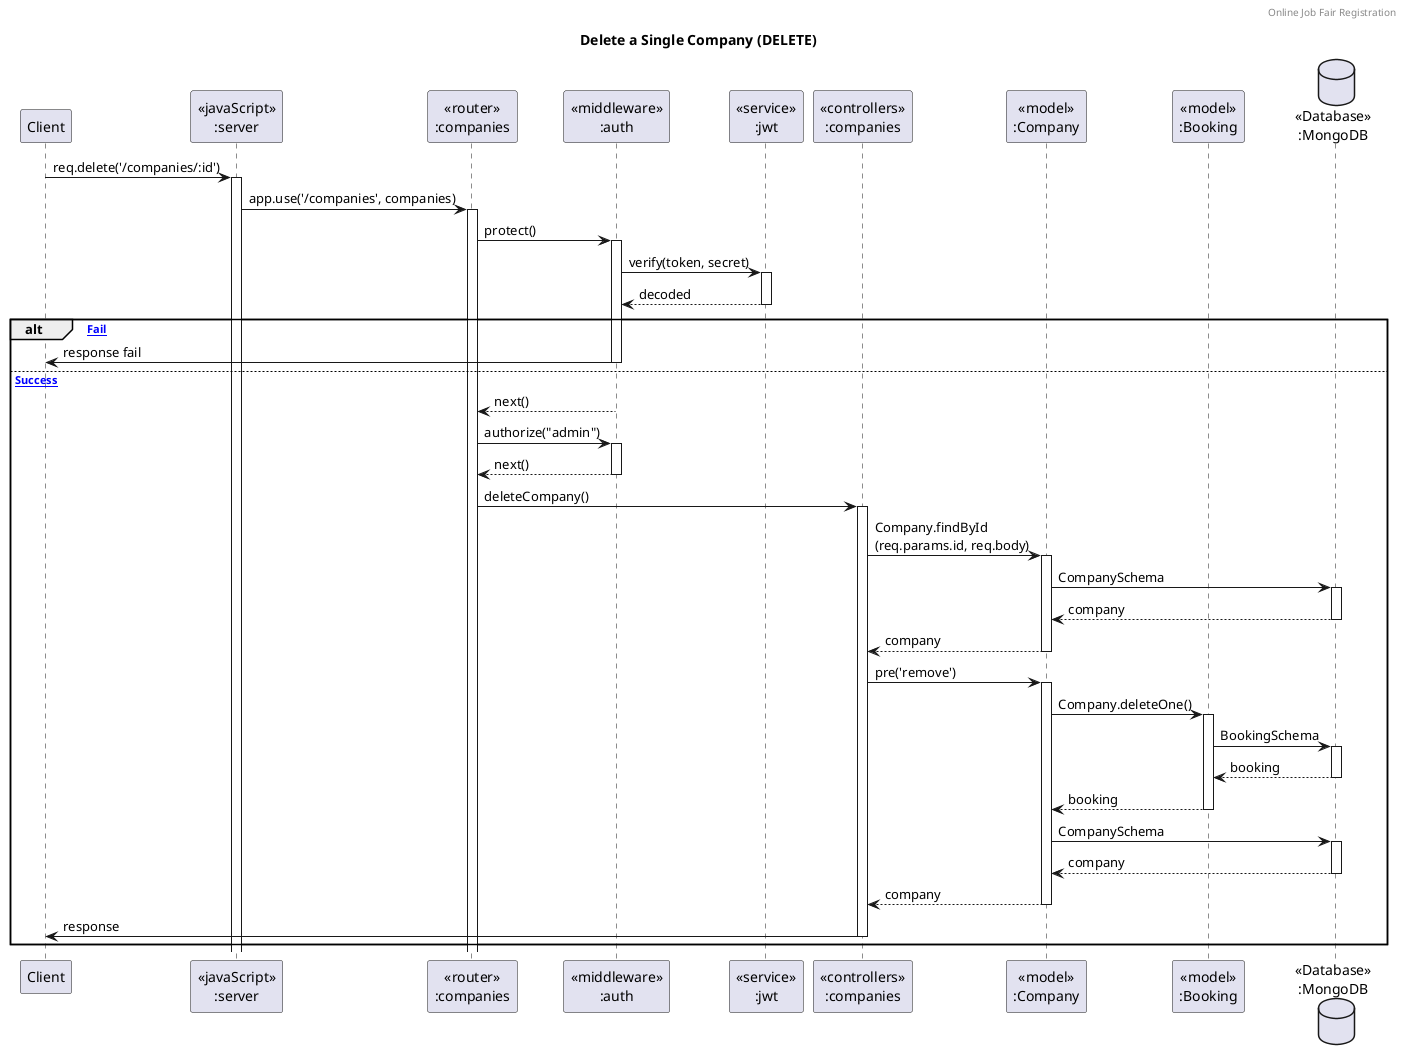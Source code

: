 @startuml Manage Company (DELETE)

header Online Job Fair Registration
title "Delete a Single Company (DELETE)"

participant "Client" as client
participant "<<javaScript>>\n:server" as server
participant "<<router>>\n:companies" as routerCompanies
participant "<<middleware>>\n:auth" as auth
participant "<<service>>\n:jwt" as jwt
participant "<<controllers>>\n:companies" as controllersCompanies
participant "<<model>>\n:Company" as modelCompany
participant "<<model>>\n:Booking" as modelBooking
database "<<Database>>\n:MongoDB" as DatabaseSchema

client->server ++:req.delete('/companies/:id')
server->routerCompanies ++:app.use('/companies', companies)
routerCompanies -> auth ++:protect()
auth -> jwt ++:verify(token, secret)
auth <-- jwt --:decoded

alt [Fail]
    client <- auth --:response fail
else [Success]
    routerCompanies <-- auth --:next()
    routerCompanies -> auth ++:authorize("admin")
    routerCompanies <-- auth --:next()

    routerCompanies -> controllersCompanies ++:deleteCompany()

    controllersCompanies->modelCompany ++:Company.findById\n(req.params.id, req.body)
    modelCompany ->DatabaseSchema ++: CompanySchema
    modelCompany <-- DatabaseSchema --: company
    controllersCompanies <-- modelCompany --: company

    controllersCompanies -> modelCompany ++:pre('remove')
    modelCompany -> modelBooking ++:Company.deleteOne()
    modelBooking -> DatabaseSchema ++: BookingSchema
    modelBooking <-- DatabaseSchema --: booking
    modelCompany <-- modelBooking --: booking
    modelCompany -> DatabaseSchema ++: CompanySchema
    modelCompany <-- DatabaseSchema --: company
    controllersCompanies <-- modelCompany --: company

    client <- controllersCompanies --:response
end

@enduml